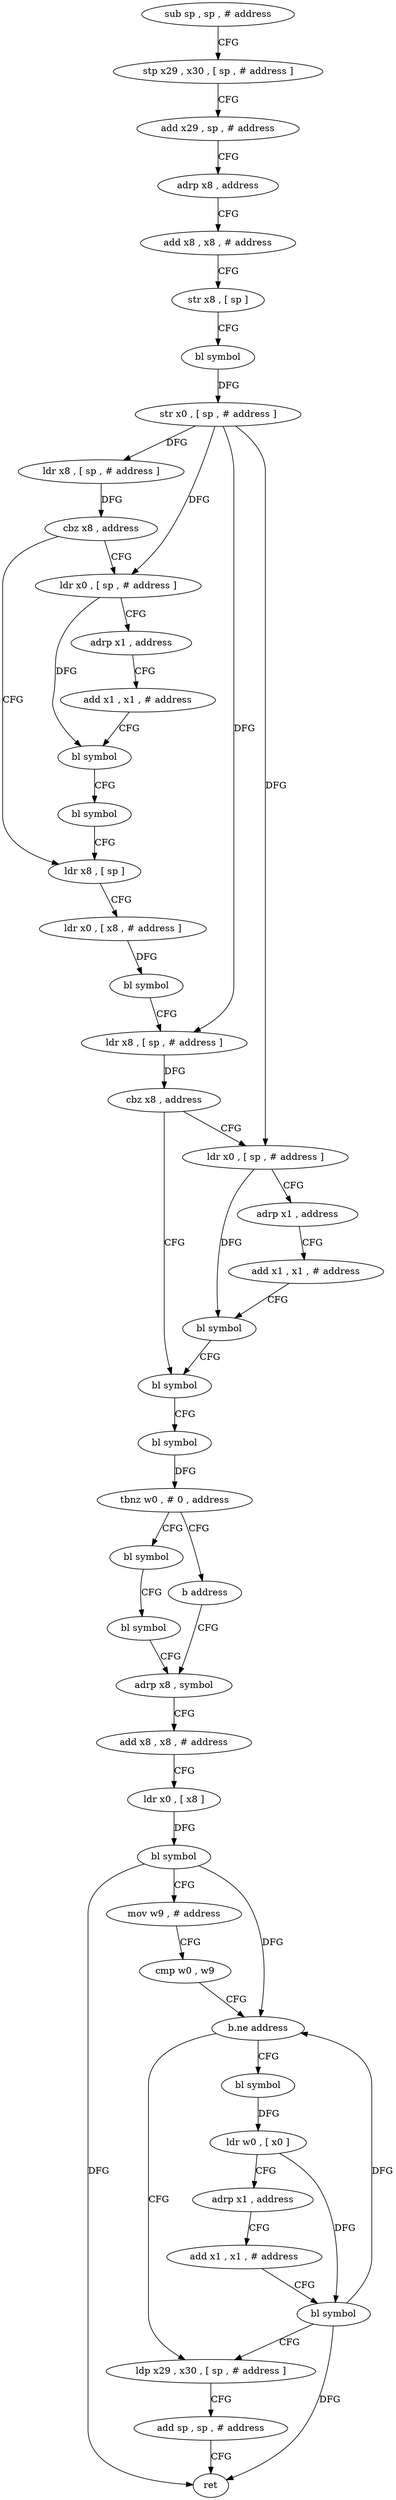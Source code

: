 digraph "func" {
"4245912" [label = "sub sp , sp , # address" ]
"4245916" [label = "stp x29 , x30 , [ sp , # address ]" ]
"4245920" [label = "add x29 , sp , # address" ]
"4245924" [label = "adrp x8 , address" ]
"4245928" [label = "add x8 , x8 , # address" ]
"4245932" [label = "str x8 , [ sp ]" ]
"4245936" [label = "bl symbol" ]
"4245940" [label = "str x0 , [ sp , # address ]" ]
"4245944" [label = "ldr x8 , [ sp , # address ]" ]
"4245948" [label = "cbz x8 , address" ]
"4245972" [label = "ldr x8 , [ sp ]" ]
"4245952" [label = "ldr x0 , [ sp , # address ]" ]
"4245976" [label = "ldr x0 , [ x8 , # address ]" ]
"4245980" [label = "bl symbol" ]
"4245984" [label = "ldr x8 , [ sp , # address ]" ]
"4245988" [label = "cbz x8 , address" ]
"4246008" [label = "bl symbol" ]
"4245992" [label = "ldr x0 , [ sp , # address ]" ]
"4245956" [label = "adrp x1 , address" ]
"4245960" [label = "add x1 , x1 , # address" ]
"4245964" [label = "bl symbol" ]
"4245968" [label = "bl symbol" ]
"4246012" [label = "bl symbol" ]
"4246016" [label = "tbnz w0 , # 0 , address" ]
"4246024" [label = "bl symbol" ]
"4246020" [label = "b address" ]
"4245996" [label = "adrp x1 , address" ]
"4246000" [label = "add x1 , x1 , # address" ]
"4246004" [label = "bl symbol" ]
"4246028" [label = "bl symbol" ]
"4246032" [label = "adrp x8 , symbol" ]
"4246080" [label = "ldp x29 , x30 , [ sp , # address ]" ]
"4246084" [label = "add sp , sp , # address" ]
"4246088" [label = "ret" ]
"4246060" [label = "bl symbol" ]
"4246064" [label = "ldr w0 , [ x0 ]" ]
"4246068" [label = "adrp x1 , address" ]
"4246072" [label = "add x1 , x1 , # address" ]
"4246076" [label = "bl symbol" ]
"4246036" [label = "add x8 , x8 , # address" ]
"4246040" [label = "ldr x0 , [ x8 ]" ]
"4246044" [label = "bl symbol" ]
"4246048" [label = "mov w9 , # address" ]
"4246052" [label = "cmp w0 , w9" ]
"4246056" [label = "b.ne address" ]
"4245912" -> "4245916" [ label = "CFG" ]
"4245916" -> "4245920" [ label = "CFG" ]
"4245920" -> "4245924" [ label = "CFG" ]
"4245924" -> "4245928" [ label = "CFG" ]
"4245928" -> "4245932" [ label = "CFG" ]
"4245932" -> "4245936" [ label = "CFG" ]
"4245936" -> "4245940" [ label = "DFG" ]
"4245940" -> "4245944" [ label = "DFG" ]
"4245940" -> "4245984" [ label = "DFG" ]
"4245940" -> "4245952" [ label = "DFG" ]
"4245940" -> "4245992" [ label = "DFG" ]
"4245944" -> "4245948" [ label = "DFG" ]
"4245948" -> "4245972" [ label = "CFG" ]
"4245948" -> "4245952" [ label = "CFG" ]
"4245972" -> "4245976" [ label = "CFG" ]
"4245952" -> "4245956" [ label = "CFG" ]
"4245952" -> "4245964" [ label = "DFG" ]
"4245976" -> "4245980" [ label = "DFG" ]
"4245980" -> "4245984" [ label = "CFG" ]
"4245984" -> "4245988" [ label = "DFG" ]
"4245988" -> "4246008" [ label = "CFG" ]
"4245988" -> "4245992" [ label = "CFG" ]
"4246008" -> "4246012" [ label = "CFG" ]
"4245992" -> "4245996" [ label = "CFG" ]
"4245992" -> "4246004" [ label = "DFG" ]
"4245956" -> "4245960" [ label = "CFG" ]
"4245960" -> "4245964" [ label = "CFG" ]
"4245964" -> "4245968" [ label = "CFG" ]
"4245968" -> "4245972" [ label = "CFG" ]
"4246012" -> "4246016" [ label = "DFG" ]
"4246016" -> "4246024" [ label = "CFG" ]
"4246016" -> "4246020" [ label = "CFG" ]
"4246024" -> "4246028" [ label = "CFG" ]
"4246020" -> "4246032" [ label = "CFG" ]
"4245996" -> "4246000" [ label = "CFG" ]
"4246000" -> "4246004" [ label = "CFG" ]
"4246004" -> "4246008" [ label = "CFG" ]
"4246028" -> "4246032" [ label = "CFG" ]
"4246032" -> "4246036" [ label = "CFG" ]
"4246080" -> "4246084" [ label = "CFG" ]
"4246084" -> "4246088" [ label = "CFG" ]
"4246060" -> "4246064" [ label = "DFG" ]
"4246064" -> "4246068" [ label = "CFG" ]
"4246064" -> "4246076" [ label = "DFG" ]
"4246068" -> "4246072" [ label = "CFG" ]
"4246072" -> "4246076" [ label = "CFG" ]
"4246076" -> "4246080" [ label = "CFG" ]
"4246076" -> "4246056" [ label = "DFG" ]
"4246076" -> "4246088" [ label = "DFG" ]
"4246036" -> "4246040" [ label = "CFG" ]
"4246040" -> "4246044" [ label = "DFG" ]
"4246044" -> "4246048" [ label = "CFG" ]
"4246044" -> "4246056" [ label = "DFG" ]
"4246044" -> "4246088" [ label = "DFG" ]
"4246048" -> "4246052" [ label = "CFG" ]
"4246052" -> "4246056" [ label = "CFG" ]
"4246056" -> "4246080" [ label = "CFG" ]
"4246056" -> "4246060" [ label = "CFG" ]
}

